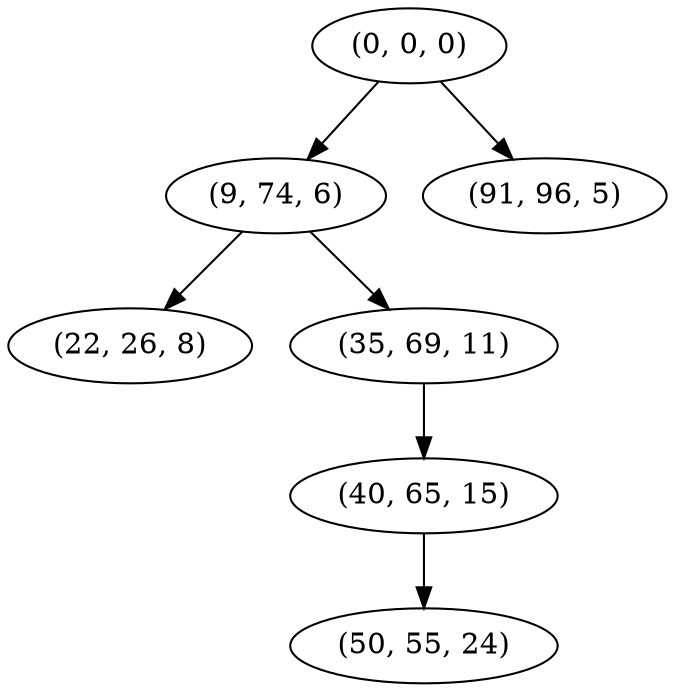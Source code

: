 digraph tree {
    "(0, 0, 0)";
    "(9, 74, 6)";
    "(22, 26, 8)";
    "(35, 69, 11)";
    "(40, 65, 15)";
    "(50, 55, 24)";
    "(91, 96, 5)";
    "(0, 0, 0)" -> "(9, 74, 6)";
    "(0, 0, 0)" -> "(91, 96, 5)";
    "(9, 74, 6)" -> "(22, 26, 8)";
    "(9, 74, 6)" -> "(35, 69, 11)";
    "(35, 69, 11)" -> "(40, 65, 15)";
    "(40, 65, 15)" -> "(50, 55, 24)";
}
